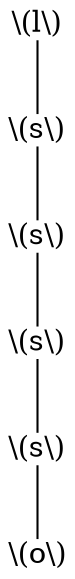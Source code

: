 graph {
	0 [label="\\(l\\)" shape=plain]
	1 [label="\\(s\\)" shape=plain]
	0 -- 1
	2 [label="\\(s\\)" shape=plain]
	1 -- 2
	3 [label="\\(s\\)" shape=plain]
	2 -- 3
	4 [label="\\(s\\)" shape=plain]
	3 -- 4
	5 [label="\\(o\\)" shape=plain]
	4 -- 5
}
